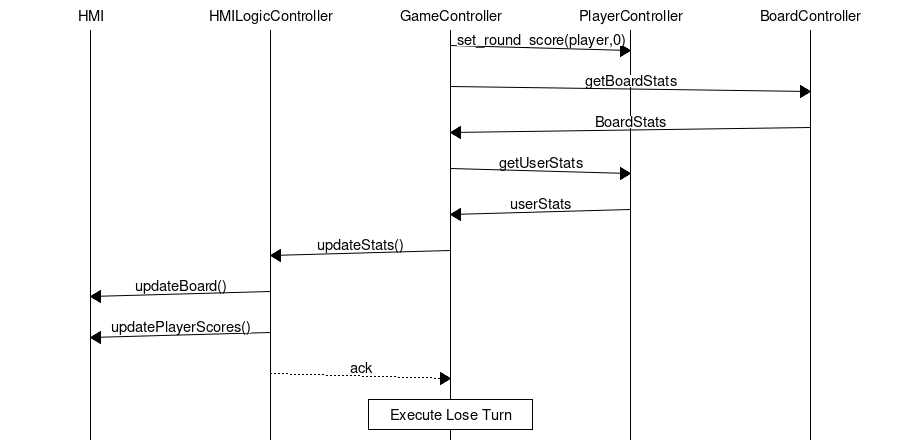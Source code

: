 msc {

 arcgradient="5", hscale="1.5";



  HMI 		[label="HMI"],
  HMILog     [label="HMILogicController"],
  Game 		[label="GameController"],
  Player    [label="PlayerController"],
  Board     [label="BoardController"];

  Game => Player [label="set_round_score(player,0)"];
  Game => Board [label="getBoardStats"];
  Board => Game [label="BoardStats"];
  Game => Player [label="getUserStats"];
  Player => Game [label="userStats"];
  Game => HMILog [label="updateStats()"];
  HMILog => HMI [label="updateBoard()"];
  HMILog => HMI [label="updatePlayerScores()"];
  HMILog >> Game [label="ack"];
  Game box Game [label="Execute Lose Turn"];
  }